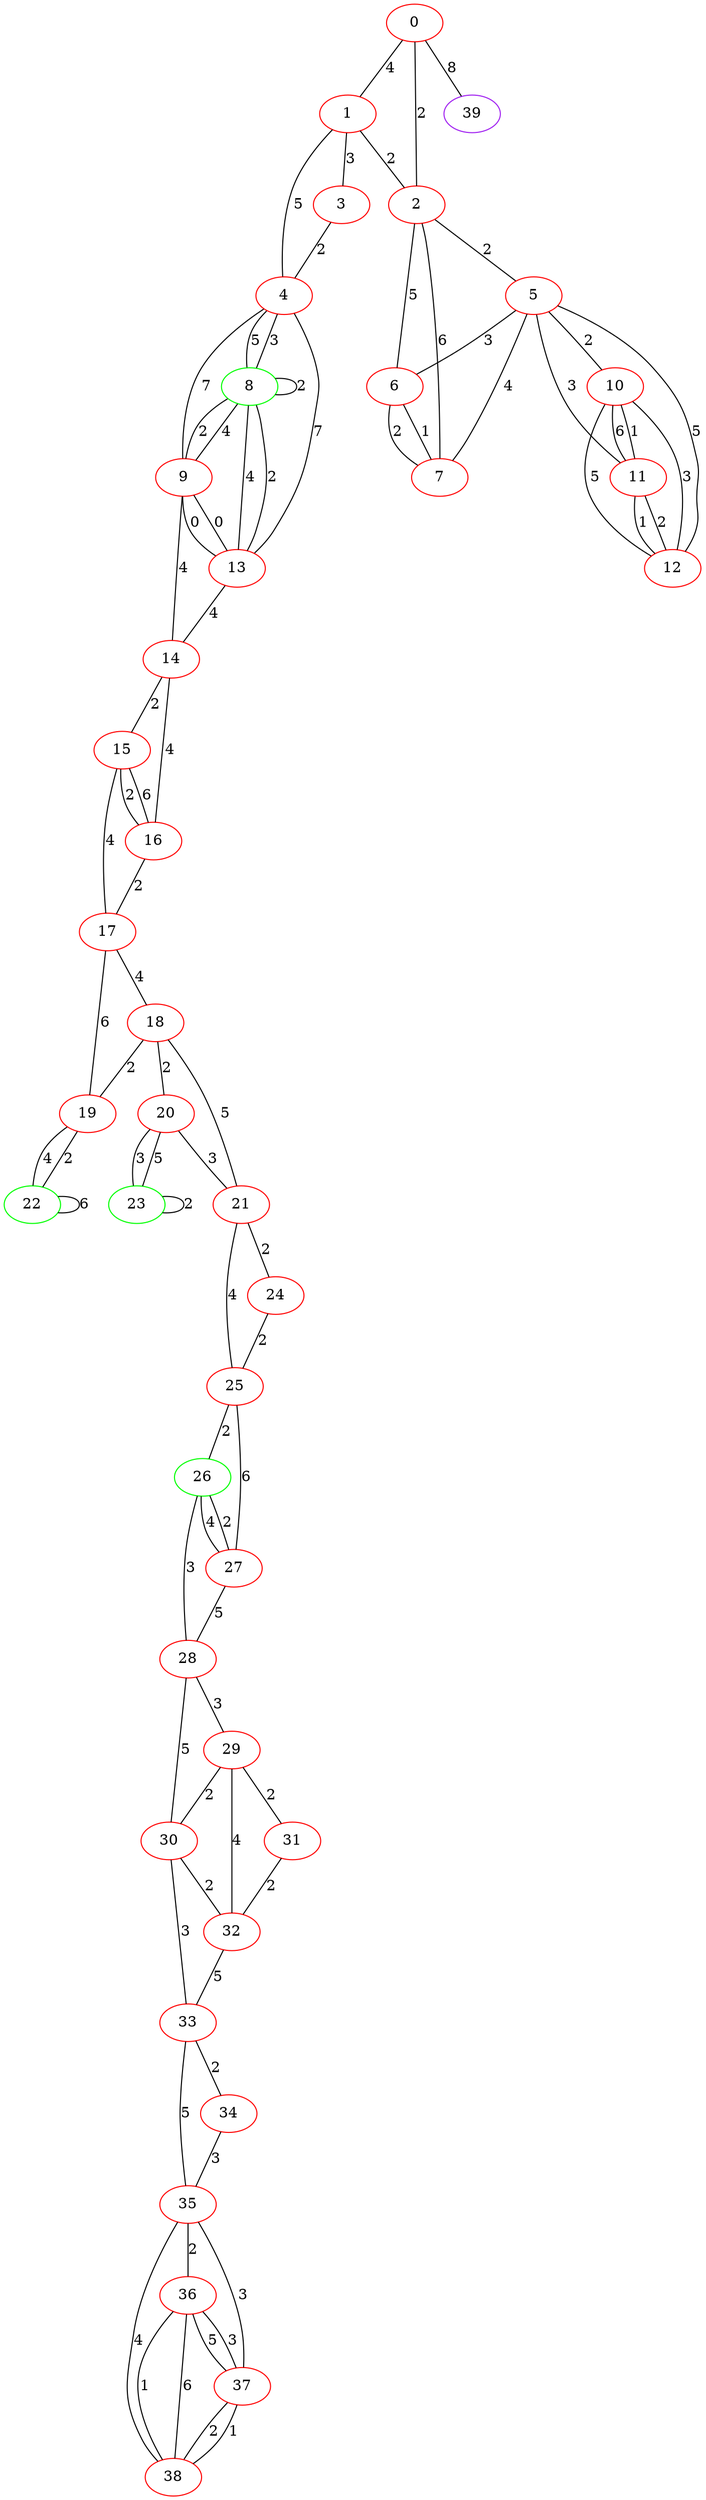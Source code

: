 graph "" {
0 [color=red, weight=1];
1 [color=red, weight=1];
2 [color=red, weight=1];
3 [color=red, weight=1];
4 [color=red, weight=1];
5 [color=red, weight=1];
6 [color=red, weight=1];
7 [color=red, weight=1];
8 [color=green, weight=2];
9 [color=red, weight=1];
10 [color=red, weight=1];
11 [color=red, weight=1];
12 [color=red, weight=1];
13 [color=red, weight=1];
14 [color=red, weight=1];
15 [color=red, weight=1];
16 [color=red, weight=1];
17 [color=red, weight=1];
18 [color=red, weight=1];
19 [color=red, weight=1];
20 [color=red, weight=1];
21 [color=red, weight=1];
22 [color=green, weight=2];
23 [color=green, weight=2];
24 [color=red, weight=1];
25 [color=red, weight=1];
26 [color=green, weight=2];
27 [color=red, weight=1];
28 [color=red, weight=1];
29 [color=red, weight=1];
30 [color=red, weight=1];
31 [color=red, weight=1];
32 [color=red, weight=1];
33 [color=red, weight=1];
34 [color=red, weight=1];
35 [color=red, weight=1];
36 [color=red, weight=1];
37 [color=red, weight=1];
38 [color=red, weight=1];
39 [color=purple, weight=4];
0 -- 1  [key=0, label=4];
0 -- 2  [key=0, label=2];
0 -- 39  [key=0, label=8];
1 -- 2  [key=0, label=2];
1 -- 3  [key=0, label=3];
1 -- 4  [key=0, label=5];
2 -- 5  [key=0, label=2];
2 -- 6  [key=0, label=5];
2 -- 7  [key=0, label=6];
3 -- 4  [key=0, label=2];
4 -- 8  [key=0, label=3];
4 -- 8  [key=1, label=5];
4 -- 13  [key=0, label=7];
4 -- 9  [key=0, label=7];
5 -- 6  [key=0, label=3];
5 -- 7  [key=0, label=4];
5 -- 10  [key=0, label=2];
5 -- 11  [key=0, label=3];
5 -- 12  [key=0, label=5];
6 -- 7  [key=0, label=2];
6 -- 7  [key=1, label=1];
8 -- 8  [key=0, label=2];
8 -- 9  [key=0, label=4];
8 -- 9  [key=1, label=2];
8 -- 13  [key=0, label=4];
8 -- 13  [key=1, label=2];
9 -- 13  [key=0, label=0];
9 -- 13  [key=1, label=0];
9 -- 14  [key=0, label=4];
10 -- 11  [key=0, label=1];
10 -- 11  [key=1, label=6];
10 -- 12  [key=0, label=3];
10 -- 12  [key=1, label=5];
11 -- 12  [key=0, label=2];
11 -- 12  [key=1, label=1];
13 -- 14  [key=0, label=4];
14 -- 16  [key=0, label=4];
14 -- 15  [key=0, label=2];
15 -- 16  [key=0, label=6];
15 -- 16  [key=1, label=2];
15 -- 17  [key=0, label=4];
16 -- 17  [key=0, label=2];
17 -- 18  [key=0, label=4];
17 -- 19  [key=0, label=6];
18 -- 19  [key=0, label=2];
18 -- 20  [key=0, label=2];
18 -- 21  [key=0, label=5];
19 -- 22  [key=0, label=2];
19 -- 22  [key=1, label=4];
20 -- 21  [key=0, label=3];
20 -- 23  [key=0, label=5];
20 -- 23  [key=1, label=3];
21 -- 24  [key=0, label=2];
21 -- 25  [key=0, label=4];
22 -- 22  [key=0, label=6];
23 -- 23  [key=0, label=2];
24 -- 25  [key=0, label=2];
25 -- 26  [key=0, label=2];
25 -- 27  [key=0, label=6];
26 -- 27  [key=0, label=2];
26 -- 27  [key=1, label=4];
26 -- 28  [key=0, label=3];
27 -- 28  [key=0, label=5];
28 -- 29  [key=0, label=3];
28 -- 30  [key=0, label=5];
29 -- 32  [key=0, label=4];
29 -- 30  [key=0, label=2];
29 -- 31  [key=0, label=2];
30 -- 32  [key=0, label=2];
30 -- 33  [key=0, label=3];
31 -- 32  [key=0, label=2];
32 -- 33  [key=0, label=5];
33 -- 34  [key=0, label=2];
33 -- 35  [key=0, label=5];
34 -- 35  [key=0, label=3];
35 -- 36  [key=0, label=2];
35 -- 37  [key=0, label=3];
35 -- 38  [key=0, label=4];
36 -- 37  [key=0, label=3];
36 -- 37  [key=1, label=5];
36 -- 38  [key=0, label=1];
36 -- 38  [key=1, label=6];
37 -- 38  [key=0, label=2];
37 -- 38  [key=1, label=1];
}
